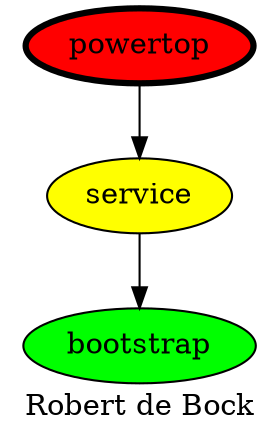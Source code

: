 digraph PhiloDilemma {
  label = "Robert de Bock" ;
  overlap=false
  {
    bootstrap [fillcolor=green style=filled]
    service [fillcolor=yellow style=filled]
    powertop [fillcolor=red style=filled penwidth=3]
  }
  powertop -> service
  service -> bootstrap
}
